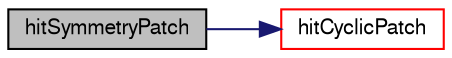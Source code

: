 digraph "hitSymmetryPatch"
{
  bgcolor="transparent";
  edge [fontname="FreeSans",fontsize="10",labelfontname="FreeSans",labelfontsize="10"];
  node [fontname="FreeSans",fontsize="10",shape=record];
  rankdir="LR";
  Node217 [label="hitSymmetryPatch",height=0.2,width=0.4,color="black", fillcolor="grey75", style="filled", fontcolor="black"];
  Node217 -> Node218 [color="midnightblue",fontsize="10",style="solid",fontname="FreeSans"];
  Node218 [label="hitCyclicPatch",height=0.2,width=0.4,color="red",URL="$a24698.html#a264165039e187beeec096ad4d38749de",tooltip="Overridable function to handle the particle hitting a cyclic. "];
}
